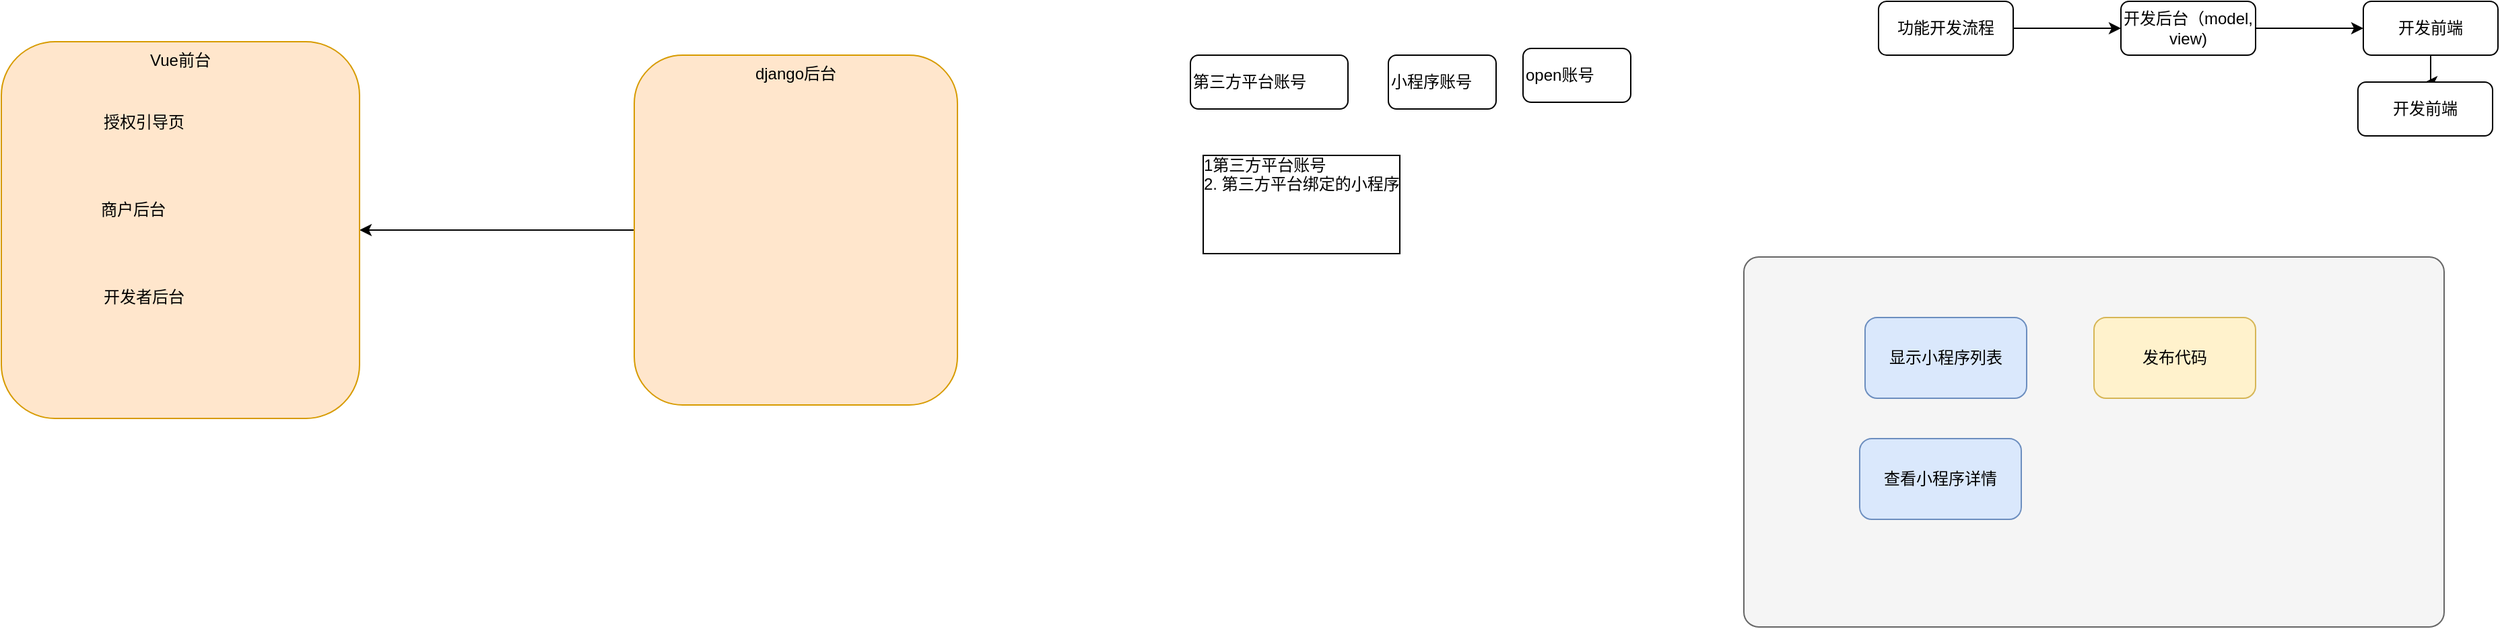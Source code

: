 <mxfile version="10.7.7" type="github"><diagram id="QrjsaLiaiDo-6YvRcmOd" name="Page-1"><mxGraphModel dx="1989" dy="596" grid="1" gridSize="10" guides="1" tooltips="1" connect="1" arrows="1" fold="1" page="1" pageScale="1" pageWidth="827" pageHeight="1169" math="0" shadow="0"><root><mxCell id="0"/><mxCell id="1" parent="0"/><mxCell id="tsmfCIc47L9ZE8X0U9Zi-6" value="" style="rounded=1;whiteSpace=wrap;html=1;arcSize=4;fillColor=#f5f5f5;strokeColor=#666666;fontColor=#333333;" vertex="1" parent="1"><mxGeometry x="784" y="200" width="520" height="275" as="geometry"/></mxCell><mxCell id="f2-HDzG1HeIFyeJp044S-3" value="" style="edgeStyle=orthogonalEdgeStyle;rounded=0;orthogonalLoop=1;jettySize=auto;html=1;" parent="1" source="f2-HDzG1HeIFyeJp044S-1" target="f2-HDzG1HeIFyeJp044S-2" edge="1"><mxGeometry relative="1" as="geometry"/></mxCell><mxCell id="f2-HDzG1HeIFyeJp044S-1" value="django后台" style="rounded=1;whiteSpace=wrap;html=1;fillColor=#ffe6cc;strokeColor=#d79b00;verticalAlign=top;" parent="1" vertex="1"><mxGeometry x="-40" y="50" width="240" height="260" as="geometry"/></mxCell><mxCell id="f2-HDzG1HeIFyeJp044S-2" value="Vue前台" style="rounded=1;whiteSpace=wrap;html=1;fillColor=#ffe6cc;strokeColor=#d79b00;verticalAlign=top;" parent="1" vertex="1"><mxGeometry x="-510" y="40" width="266" height="280" as="geometry"/></mxCell><mxCell id="f2-HDzG1HeIFyeJp044S-9" value="商户后台" style="text;html=1;strokeColor=none;fillColor=none;align=center;verticalAlign=middle;whiteSpace=wrap;rounded=0;" parent="1" vertex="1"><mxGeometry x="-447" y="155" width="70" height="20" as="geometry"/></mxCell><mxCell id="f2-HDzG1HeIFyeJp044S-10" value="开发者后台" style="text;html=1;strokeColor=none;fillColor=none;align=center;verticalAlign=middle;whiteSpace=wrap;rounded=0;" parent="1" vertex="1"><mxGeometry x="-444" y="220" width="80" height="20" as="geometry"/></mxCell><mxCell id="f2-HDzG1HeIFyeJp044S-11" value="授权引导页" style="text;html=1;strokeColor=none;fillColor=none;align=center;verticalAlign=middle;whiteSpace=wrap;rounded=0;" parent="1" vertex="1"><mxGeometry x="-444" y="90" width="80" height="20" as="geometry"/></mxCell><mxCell id="f2-HDzG1HeIFyeJp044S-18" value="1第三方平台账号&#10;2. 第三方平台绑定的小程序&#10;&#10;&#10;" style="text;strokeColor=none;fillColor=none;align=left;verticalAlign=top;whiteSpace=wrap;rounded=0;labelBackgroundColor=#ffffff;labelBorderColor=#000000;spacing=9;" parent="1" vertex="1"><mxGeometry x="373" y="110" width="170" height="90" as="geometry"/></mxCell><mxCell id="f2-HDzG1HeIFyeJp044S-19" value="第三方平台账号" style="rounded=1;whiteSpace=wrap;html=1;align=left;" parent="1" vertex="1"><mxGeometry x="373" y="50" width="117" height="40" as="geometry"/></mxCell><mxCell id="f2-HDzG1HeIFyeJp044S-20" value="小程序账号" style="rounded=1;whiteSpace=wrap;html=1;align=left;" parent="1" vertex="1"><mxGeometry x="520" y="50" width="80" height="40" as="geometry"/></mxCell><mxCell id="tsmfCIc47L9ZE8X0U9Zi-1" value="发布代码" style="rounded=1;whiteSpace=wrap;html=1;fillColor=#fff2cc;strokeColor=#d6b656;" vertex="1" parent="1"><mxGeometry x="1044" y="245" width="120" height="60" as="geometry"/></mxCell><mxCell id="tsmfCIc47L9ZE8X0U9Zi-2" value="显示小程序列表" style="rounded=1;whiteSpace=wrap;html=1;fillColor=#dae8fc;strokeColor=#6c8ebf;" vertex="1" parent="1"><mxGeometry x="874" y="245" width="120" height="60" as="geometry"/></mxCell><mxCell id="tsmfCIc47L9ZE8X0U9Zi-3" value="查看小程序详情" style="rounded=1;whiteSpace=wrap;html=1;fillColor=#dae8fc;strokeColor=#6c8ebf;" vertex="1" parent="1"><mxGeometry x="870" y="335" width="120" height="60" as="geometry"/></mxCell><mxCell id="tsmfCIc47L9ZE8X0U9Zi-4" value="open账号" style="rounded=1;whiteSpace=wrap;html=1;align=left;" vertex="1" parent="1"><mxGeometry x="620" y="45" width="80" height="40" as="geometry"/></mxCell><mxCell id="tsmfCIc47L9ZE8X0U9Zi-8" value="" style="edgeStyle=orthogonalEdgeStyle;rounded=0;orthogonalLoop=1;jettySize=auto;html=1;" edge="1" parent="1" source="tsmfCIc47L9ZE8X0U9Zi-5" target="tsmfCIc47L9ZE8X0U9Zi-7"><mxGeometry relative="1" as="geometry"/></mxCell><mxCell id="tsmfCIc47L9ZE8X0U9Zi-5" value="功能开发流程" style="rounded=1;whiteSpace=wrap;html=1;" vertex="1" parent="1"><mxGeometry x="884" y="10" width="100" height="40" as="geometry"/></mxCell><mxCell id="tsmfCIc47L9ZE8X0U9Zi-10" value="" style="edgeStyle=orthogonalEdgeStyle;rounded=0;orthogonalLoop=1;jettySize=auto;html=1;" edge="1" parent="1" source="tsmfCIc47L9ZE8X0U9Zi-7" target="tsmfCIc47L9ZE8X0U9Zi-9"><mxGeometry relative="1" as="geometry"/></mxCell><mxCell id="tsmfCIc47L9ZE8X0U9Zi-7" value="开发后台（model, view)" style="rounded=1;whiteSpace=wrap;html=1;" vertex="1" parent="1"><mxGeometry x="1064" y="10" width="100" height="40" as="geometry"/></mxCell><mxCell id="tsmfCIc47L9ZE8X0U9Zi-12" value="" style="edgeStyle=orthogonalEdgeStyle;rounded=0;orthogonalLoop=1;jettySize=auto;html=1;" edge="1" parent="1" source="tsmfCIc47L9ZE8X0U9Zi-9" target="tsmfCIc47L9ZE8X0U9Zi-11"><mxGeometry relative="1" as="geometry"/></mxCell><mxCell id="tsmfCIc47L9ZE8X0U9Zi-9" value="开发前端" style="rounded=1;whiteSpace=wrap;html=1;" vertex="1" parent="1"><mxGeometry x="1244" y="10" width="100" height="40" as="geometry"/></mxCell><mxCell id="tsmfCIc47L9ZE8X0U9Zi-11" value="开发前端" style="rounded=1;whiteSpace=wrap;html=1;" vertex="1" parent="1"><mxGeometry x="1240" y="70" width="100" height="40" as="geometry"/></mxCell></root></mxGraphModel></diagram><diagram id="kP-N-LlPzqbN7rKJDhel" name="ç¨æ·"><mxGraphModel dx="784" dy="420" grid="1" gridSize="10" guides="1" tooltips="1" connect="1" arrows="1" fold="1" page="1" pageScale="1" pageWidth="827" pageHeight="1169" math="0" shadow="0"><root><mxCell id="K-nEFcbBraLL7U8sDwfh-0"/><mxCell id="K-nEFcbBraLL7U8sDwfh-1" parent="K-nEFcbBraLL7U8sDwfh-0"/><mxCell id="K-nEFcbBraLL7U8sDwfh-15" value="&lt;table border=&quot;1&quot; width=&quot;100%&quot; cellpadding=&quot;4&quot; style=&quot;width: 100% ; height: 100% ; border-collapse: collapse&quot;&gt;&lt;tbody&gt;&lt;tr style=&quot;background-color: #a7c942 ; color: #ffffff ; border: 1px solid #98bf21&quot;&gt;&lt;th align=&quot;left&quot;&gt;ID&lt;/th&gt;&lt;th align=&quot;left&quot;&gt;APPID&lt;/th&gt;&lt;th align=&quot;left&quot;&gt;NAME&lt;/th&gt;&lt;td&gt;第三方平台&lt;/td&gt;&lt;td&gt;授权状态&lt;/td&gt;&lt;td&gt;代码版本&lt;/td&gt;&lt;td&gt;模板id&lt;/td&gt;&lt;td&gt;当前状态&lt;/td&gt;&lt;td&gt;操作&lt;/td&gt;&lt;/tr&gt;&lt;tr style=&quot;border: 1px solid #98bf21&quot;&gt;&lt;td&gt;&amp;nbsp;1&lt;/td&gt;&lt;td&gt;Value 2&lt;/td&gt;&lt;td&gt;Value 3&lt;/td&gt;&lt;td&gt;智慧数据平台&lt;/td&gt;&lt;td&gt;已授权&lt;/td&gt;&lt;td&gt;1.0.0&lt;/td&gt;&lt;td&gt;4&lt;/td&gt;&lt;td&gt;待发布&lt;/td&gt;&lt;td&gt;预览二维码|小程序码&lt;/td&gt;&lt;/tr&gt;&lt;tr style=&quot;background-color: #eaf2d3 ; border: 1px solid #98bf21&quot;&gt;&lt;td&gt;&lt;br&gt;&lt;/td&gt;&lt;td&gt;&lt;/td&gt;&lt;td&gt;&lt;/td&gt;&lt;td&gt;&lt;br&gt;&lt;/td&gt;&lt;td&gt;&lt;br&gt;&lt;/td&gt;&lt;td&gt;&lt;br&gt;&lt;/td&gt;&lt;td&gt;&lt;br&gt;&lt;/td&gt;&lt;td&gt;&lt;br&gt;&lt;/td&gt;&lt;td&gt;&lt;br&gt;&lt;/td&gt;&lt;/tr&gt;&lt;/tbody&gt;&lt;/table&gt;" style="text;html=1;strokeColor=#c0c0c0;fillColor=#ffffff;overflow=fill;rounded=0;labelBackgroundColor=#ffffff;align=left;" vertex="1" parent="K-nEFcbBraLL7U8sDwfh-1"><mxGeometry x="120" y="150" width="610" height="130" as="geometry"/></mxCell></root></mxGraphModel></diagram><diagram id="ZDf5ZMbfC04rM1NIoGMb" name="ç®¡çå"><mxGraphModel dx="784" dy="420" grid="1" gridSize="10" guides="1" tooltips="1" connect="1" arrows="1" fold="1" page="1" pageScale="1" pageWidth="827" pageHeight="1169" math="0" shadow="0"><root><mxCell id="nIWbzU-Psu57THSqVuFx-0"/><mxCell id="nIWbzU-Psu57THSqVuFx-1" parent="nIWbzU-Psu57THSqVuFx-0"/><mxCell id="soBUiJvX3vcT7dlNqTa3-0" value="&lt;table border=&quot;1&quot; width=&quot;100%&quot; cellpadding=&quot;4&quot; style=&quot;width: 100% ; height: 100% ; border-collapse: collapse&quot;&gt;&lt;tbody&gt;&lt;tr style=&quot;background-color: #a7c942 ; color: #ffffff ; border: 1px solid #98bf21&quot;&gt;&lt;th align=&quot;left&quot;&gt;ID&lt;/th&gt;&lt;th align=&quot;left&quot;&gt;APPID&lt;/th&gt;&lt;th align=&quot;left&quot;&gt;NAME&lt;/th&gt;&lt;td&gt;第三方平台&lt;/td&gt;&lt;td&gt;授权状态&lt;/td&gt;&lt;td&gt;代码版本&lt;/td&gt;&lt;td&gt;模板id&lt;/td&gt;&lt;td&gt;当前状态&lt;/td&gt;&lt;td&gt;操作&lt;/td&gt;&lt;/tr&gt;&lt;tr style=&quot;border: 1px solid #98bf21&quot;&gt;&lt;td&gt;&amp;nbsp;1&lt;/td&gt;&lt;td&gt;Value 2&lt;/td&gt;&lt;td&gt;Value 3&lt;/td&gt;&lt;td&gt;智慧数据平台&lt;/td&gt;&lt;td&gt;已授权&lt;/td&gt;&lt;td&gt;1.0.0&lt;/td&gt;&lt;td&gt;4&lt;/td&gt;&lt;td&gt;待发布&lt;/td&gt;&lt;td&gt;发布代码|预览二维码|小程序码&lt;/td&gt;&lt;/tr&gt;&lt;tr style=&quot;background-color: #eaf2d3 ; border: 1px solid #98bf21&quot;&gt;&lt;td&gt;&lt;br&gt;&lt;/td&gt;&lt;td&gt;&lt;/td&gt;&lt;td&gt;&lt;/td&gt;&lt;td&gt;&lt;br&gt;&lt;/td&gt;&lt;td&gt;&lt;br&gt;&lt;/td&gt;&lt;td&gt;&lt;br&gt;&lt;/td&gt;&lt;td&gt;&lt;br&gt;&lt;/td&gt;&lt;td&gt;&lt;br&gt;&lt;/td&gt;&lt;td&gt;&lt;br&gt;&lt;/td&gt;&lt;/tr&gt;&lt;/tbody&gt;&lt;/table&gt;" style="text;html=1;overflow=fill;rounded=0;labelBackgroundColor=#ffffff;align=left;" vertex="1" parent="nIWbzU-Psu57THSqVuFx-1"><mxGeometry x="60" y="100" width="680" height="130" as="geometry"/></mxCell><mxCell id="mnnvbXyvF1iWQlhqTblu-0" value="选择平台" style="rounded=1;whiteSpace=wrap;html=1;labelBackgroundColor=none;align=left;fillColor=#ffe6cc;strokeColor=#d79b00;" vertex="1" parent="nIWbzU-Psu57THSqVuFx-1"><mxGeometry x="60" y="70" width="70" height="20" as="geometry"/></mxCell><mxCell id="mnnvbXyvF1iWQlhqTblu-2" value="全网发布" style="rounded=1;whiteSpace=wrap;html=1;labelBackgroundColor=none;align=left;fillColor=#dae8fc;strokeColor=#6c8ebf;" vertex="1" parent="nIWbzU-Psu57THSqVuFx-1"><mxGeometry x="670" y="60" width="70" height="20" as="geometry"/></mxCell><mxCell id="el9Gw4civ0d1HikHuI1m-0" value="1. 创建项目&lt;br&gt;2. 动态创建component&lt;br&gt;&lt;br&gt;" style="rounded=0;whiteSpace=wrap;html=1;labelBackgroundColor=none;align=left;" vertex="1" parent="nIWbzU-Psu57THSqVuFx-1"><mxGeometry x="80" y="260" width="160" height="60" as="geometry"/></mxCell></root></mxGraphModel></diagram></mxfile>